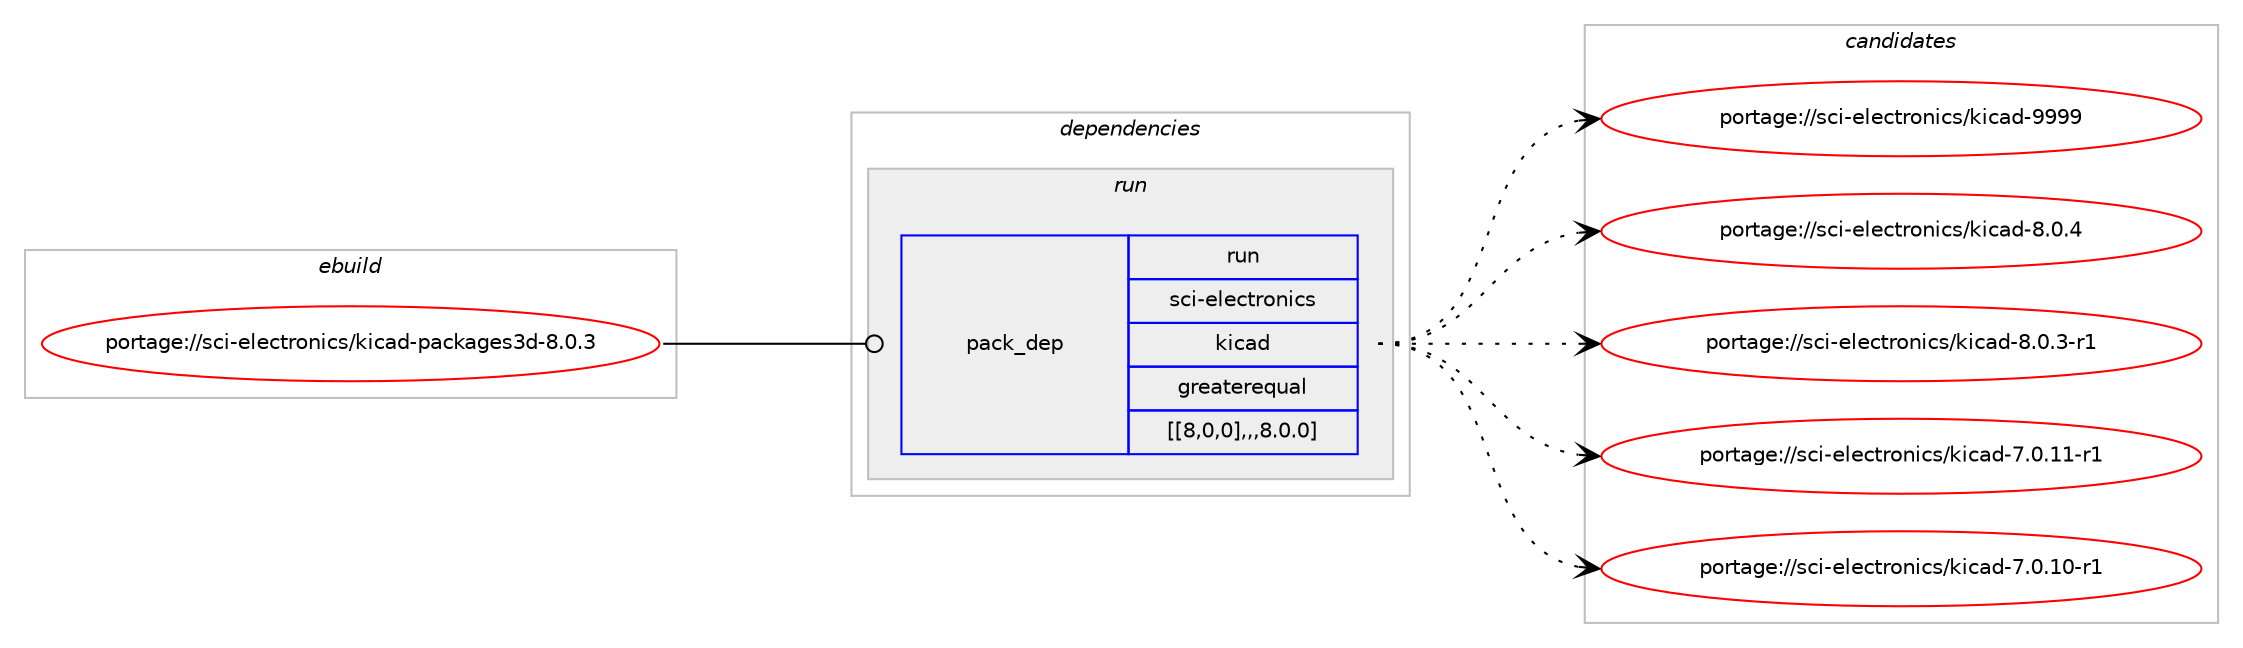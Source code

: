 digraph prolog {

# *************
# Graph options
# *************

newrank=true;
concentrate=true;
compound=true;
graph [rankdir=LR,fontname=Helvetica,fontsize=10,ranksep=1.5];#, ranksep=2.5, nodesep=0.2];
edge  [arrowhead=vee];
node  [fontname=Helvetica,fontsize=10];

# **********
# The ebuild
# **********

subgraph cluster_leftcol {
color=gray;
label=<<i>ebuild</i>>;
id [label="portage://sci-electronics/kicad-packages3d-8.0.3", color=red, width=4, href="../sci-electronics/kicad-packages3d-8.0.3.svg"];
}

# ****************
# The dependencies
# ****************

subgraph cluster_midcol {
color=gray;
label=<<i>dependencies</i>>;
subgraph cluster_compile {
fillcolor="#eeeeee";
style=filled;
label=<<i>compile</i>>;
}
subgraph cluster_compileandrun {
fillcolor="#eeeeee";
style=filled;
label=<<i>compile and run</i>>;
}
subgraph cluster_run {
fillcolor="#eeeeee";
style=filled;
label=<<i>run</i>>;
subgraph pack299760 {
dependency411015 [label=<<TABLE BORDER="0" CELLBORDER="1" CELLSPACING="0" CELLPADDING="4" WIDTH="220"><TR><TD ROWSPAN="6" CELLPADDING="30">pack_dep</TD></TR><TR><TD WIDTH="110">run</TD></TR><TR><TD>sci-electronics</TD></TR><TR><TD>kicad</TD></TR><TR><TD>greaterequal</TD></TR><TR><TD>[[8,0,0],,,8.0.0]</TD></TR></TABLE>>, shape=none, color=blue];
}
id:e -> dependency411015:w [weight=20,style="solid",arrowhead="odot"];
}
}

# **************
# The candidates
# **************

subgraph cluster_choices {
rank=same;
color=gray;
label=<<i>candidates</i>>;

subgraph choice299760 {
color=black;
nodesep=1;
choice115991054510110810199116114111110105991154710710599971004557575757 [label="portage://sci-electronics/kicad-9999", color=red, width=4,href="../sci-electronics/kicad-9999.svg"];
choice11599105451011081019911611411111010599115471071059997100455646484652 [label="portage://sci-electronics/kicad-8.0.4", color=red, width=4,href="../sci-electronics/kicad-8.0.4.svg"];
choice115991054510110810199116114111110105991154710710599971004556464846514511449 [label="portage://sci-electronics/kicad-8.0.3-r1", color=red, width=4,href="../sci-electronics/kicad-8.0.3-r1.svg"];
choice11599105451011081019911611411111010599115471071059997100455546484649494511449 [label="portage://sci-electronics/kicad-7.0.11-r1", color=red, width=4,href="../sci-electronics/kicad-7.0.11-r1.svg"];
choice11599105451011081019911611411111010599115471071059997100455546484649484511449 [label="portage://sci-electronics/kicad-7.0.10-r1", color=red, width=4,href="../sci-electronics/kicad-7.0.10-r1.svg"];
dependency411015:e -> choice115991054510110810199116114111110105991154710710599971004557575757:w [style=dotted,weight="100"];
dependency411015:e -> choice11599105451011081019911611411111010599115471071059997100455646484652:w [style=dotted,weight="100"];
dependency411015:e -> choice115991054510110810199116114111110105991154710710599971004556464846514511449:w [style=dotted,weight="100"];
dependency411015:e -> choice11599105451011081019911611411111010599115471071059997100455546484649494511449:w [style=dotted,weight="100"];
dependency411015:e -> choice11599105451011081019911611411111010599115471071059997100455546484649484511449:w [style=dotted,weight="100"];
}
}

}
